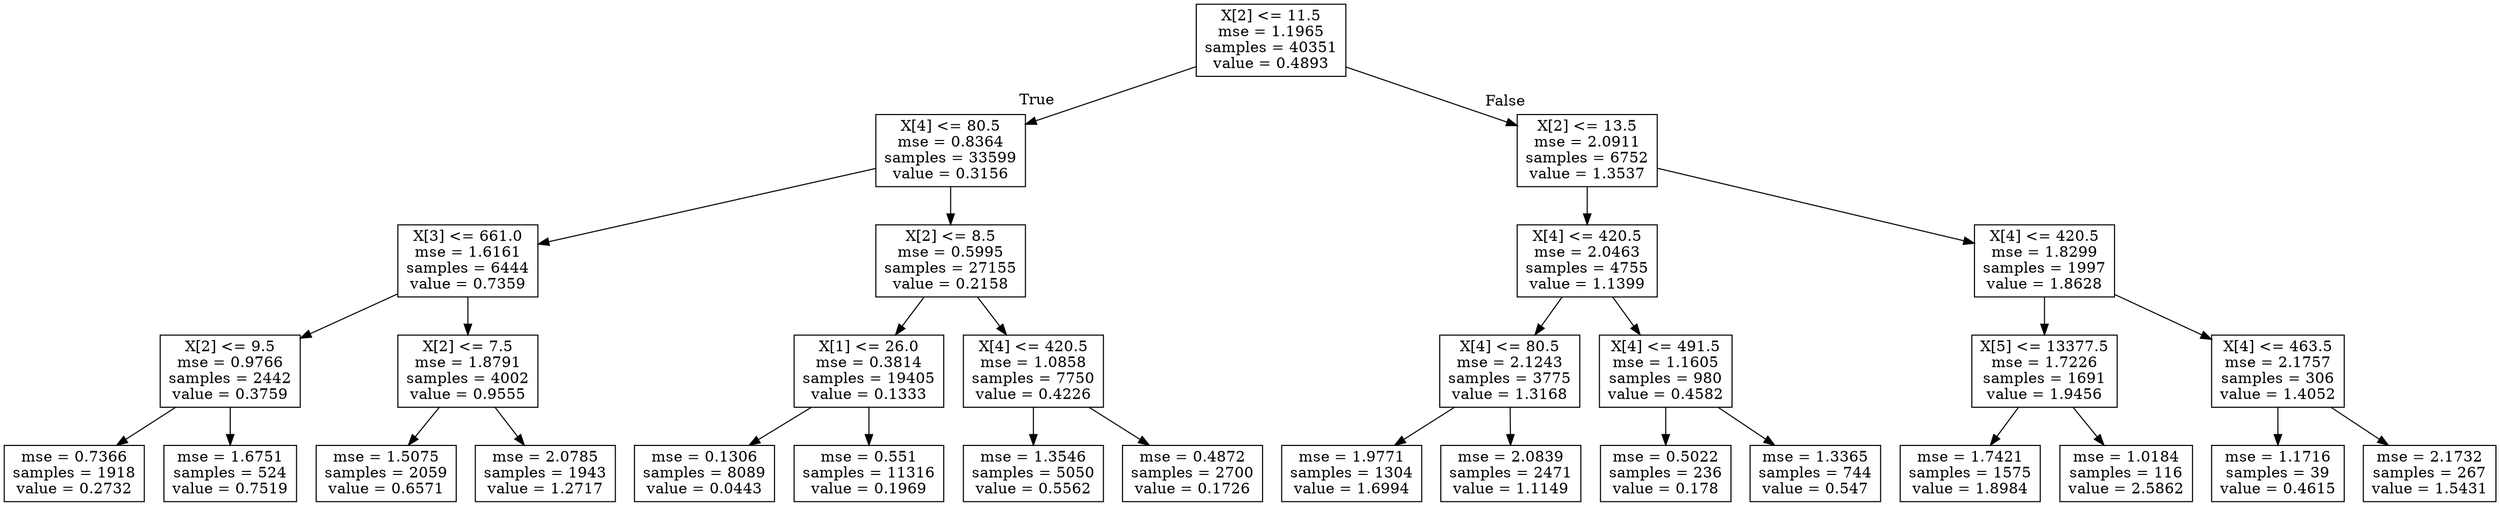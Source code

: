 digraph Tree {
node [shape=box] ;
0 [label="X[2] <= 11.5\nmse = 1.1965\nsamples = 40351\nvalue = 0.4893"] ;
1 [label="X[4] <= 80.5\nmse = 0.8364\nsamples = 33599\nvalue = 0.3156"] ;
0 -> 1 [labeldistance=2.5, labelangle=45, headlabel="True"] ;
2 [label="X[3] <= 661.0\nmse = 1.6161\nsamples = 6444\nvalue = 0.7359"] ;
1 -> 2 ;
3 [label="X[2] <= 9.5\nmse = 0.9766\nsamples = 2442\nvalue = 0.3759"] ;
2 -> 3 ;
4 [label="mse = 0.7366\nsamples = 1918\nvalue = 0.2732"] ;
3 -> 4 ;
5 [label="mse = 1.6751\nsamples = 524\nvalue = 0.7519"] ;
3 -> 5 ;
6 [label="X[2] <= 7.5\nmse = 1.8791\nsamples = 4002\nvalue = 0.9555"] ;
2 -> 6 ;
7 [label="mse = 1.5075\nsamples = 2059\nvalue = 0.6571"] ;
6 -> 7 ;
8 [label="mse = 2.0785\nsamples = 1943\nvalue = 1.2717"] ;
6 -> 8 ;
9 [label="X[2] <= 8.5\nmse = 0.5995\nsamples = 27155\nvalue = 0.2158"] ;
1 -> 9 ;
10 [label="X[1] <= 26.0\nmse = 0.3814\nsamples = 19405\nvalue = 0.1333"] ;
9 -> 10 ;
11 [label="mse = 0.1306\nsamples = 8089\nvalue = 0.0443"] ;
10 -> 11 ;
12 [label="mse = 0.551\nsamples = 11316\nvalue = 0.1969"] ;
10 -> 12 ;
13 [label="X[4] <= 420.5\nmse = 1.0858\nsamples = 7750\nvalue = 0.4226"] ;
9 -> 13 ;
14 [label="mse = 1.3546\nsamples = 5050\nvalue = 0.5562"] ;
13 -> 14 ;
15 [label="mse = 0.4872\nsamples = 2700\nvalue = 0.1726"] ;
13 -> 15 ;
16 [label="X[2] <= 13.5\nmse = 2.0911\nsamples = 6752\nvalue = 1.3537"] ;
0 -> 16 [labeldistance=2.5, labelangle=-45, headlabel="False"] ;
17 [label="X[4] <= 420.5\nmse = 2.0463\nsamples = 4755\nvalue = 1.1399"] ;
16 -> 17 ;
18 [label="X[4] <= 80.5\nmse = 2.1243\nsamples = 3775\nvalue = 1.3168"] ;
17 -> 18 ;
19 [label="mse = 1.9771\nsamples = 1304\nvalue = 1.6994"] ;
18 -> 19 ;
20 [label="mse = 2.0839\nsamples = 2471\nvalue = 1.1149"] ;
18 -> 20 ;
21 [label="X[4] <= 491.5\nmse = 1.1605\nsamples = 980\nvalue = 0.4582"] ;
17 -> 21 ;
22 [label="mse = 0.5022\nsamples = 236\nvalue = 0.178"] ;
21 -> 22 ;
23 [label="mse = 1.3365\nsamples = 744\nvalue = 0.547"] ;
21 -> 23 ;
24 [label="X[4] <= 420.5\nmse = 1.8299\nsamples = 1997\nvalue = 1.8628"] ;
16 -> 24 ;
25 [label="X[5] <= 13377.5\nmse = 1.7226\nsamples = 1691\nvalue = 1.9456"] ;
24 -> 25 ;
26 [label="mse = 1.7421\nsamples = 1575\nvalue = 1.8984"] ;
25 -> 26 ;
27 [label="mse = 1.0184\nsamples = 116\nvalue = 2.5862"] ;
25 -> 27 ;
28 [label="X[4] <= 463.5\nmse = 2.1757\nsamples = 306\nvalue = 1.4052"] ;
24 -> 28 ;
29 [label="mse = 1.1716\nsamples = 39\nvalue = 0.4615"] ;
28 -> 29 ;
30 [label="mse = 2.1732\nsamples = 267\nvalue = 1.5431"] ;
28 -> 30 ;
}